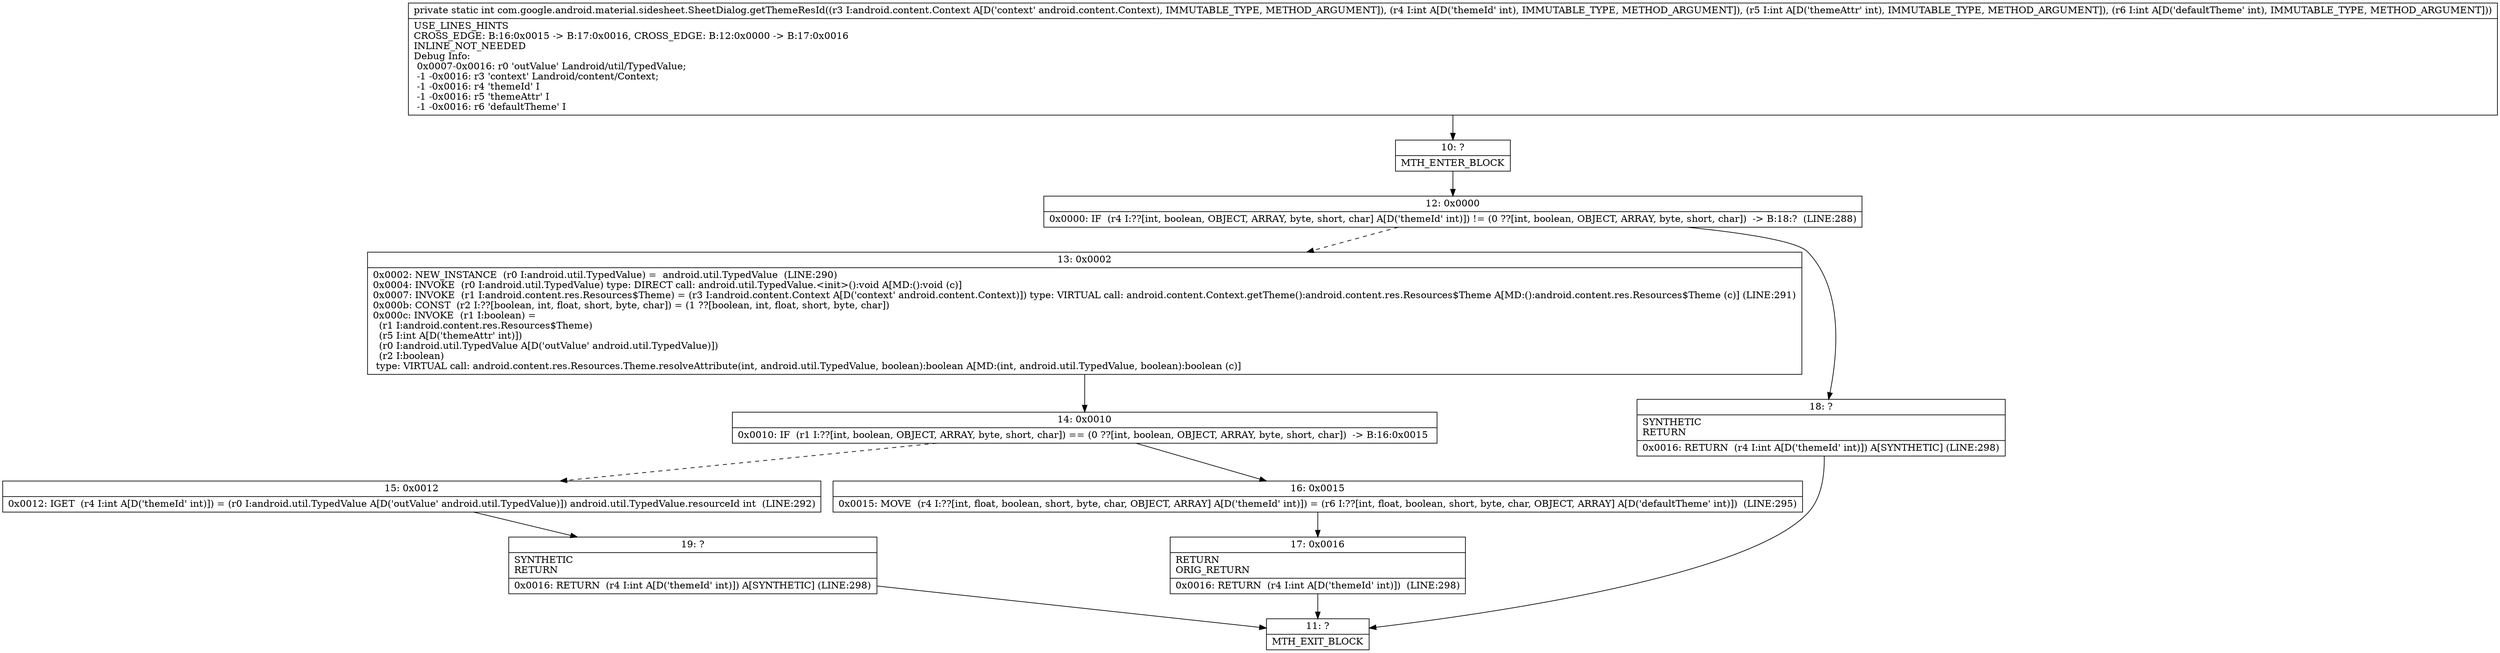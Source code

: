 digraph "CFG forcom.google.android.material.sidesheet.SheetDialog.getThemeResId(Landroid\/content\/Context;III)I" {
Node_10 [shape=record,label="{10\:\ ?|MTH_ENTER_BLOCK\l}"];
Node_12 [shape=record,label="{12\:\ 0x0000|0x0000: IF  (r4 I:??[int, boolean, OBJECT, ARRAY, byte, short, char] A[D('themeId' int)]) != (0 ??[int, boolean, OBJECT, ARRAY, byte, short, char])  \-\> B:18:?  (LINE:288)\l}"];
Node_13 [shape=record,label="{13\:\ 0x0002|0x0002: NEW_INSTANCE  (r0 I:android.util.TypedValue) =  android.util.TypedValue  (LINE:290)\l0x0004: INVOKE  (r0 I:android.util.TypedValue) type: DIRECT call: android.util.TypedValue.\<init\>():void A[MD:():void (c)]\l0x0007: INVOKE  (r1 I:android.content.res.Resources$Theme) = (r3 I:android.content.Context A[D('context' android.content.Context)]) type: VIRTUAL call: android.content.Context.getTheme():android.content.res.Resources$Theme A[MD:():android.content.res.Resources$Theme (c)] (LINE:291)\l0x000b: CONST  (r2 I:??[boolean, int, float, short, byte, char]) = (1 ??[boolean, int, float, short, byte, char]) \l0x000c: INVOKE  (r1 I:boolean) = \l  (r1 I:android.content.res.Resources$Theme)\l  (r5 I:int A[D('themeAttr' int)])\l  (r0 I:android.util.TypedValue A[D('outValue' android.util.TypedValue)])\l  (r2 I:boolean)\l type: VIRTUAL call: android.content.res.Resources.Theme.resolveAttribute(int, android.util.TypedValue, boolean):boolean A[MD:(int, android.util.TypedValue, boolean):boolean (c)]\l}"];
Node_14 [shape=record,label="{14\:\ 0x0010|0x0010: IF  (r1 I:??[int, boolean, OBJECT, ARRAY, byte, short, char]) == (0 ??[int, boolean, OBJECT, ARRAY, byte, short, char])  \-\> B:16:0x0015 \l}"];
Node_15 [shape=record,label="{15\:\ 0x0012|0x0012: IGET  (r4 I:int A[D('themeId' int)]) = (r0 I:android.util.TypedValue A[D('outValue' android.util.TypedValue)]) android.util.TypedValue.resourceId int  (LINE:292)\l}"];
Node_19 [shape=record,label="{19\:\ ?|SYNTHETIC\lRETURN\l|0x0016: RETURN  (r4 I:int A[D('themeId' int)]) A[SYNTHETIC] (LINE:298)\l}"];
Node_11 [shape=record,label="{11\:\ ?|MTH_EXIT_BLOCK\l}"];
Node_16 [shape=record,label="{16\:\ 0x0015|0x0015: MOVE  (r4 I:??[int, float, boolean, short, byte, char, OBJECT, ARRAY] A[D('themeId' int)]) = (r6 I:??[int, float, boolean, short, byte, char, OBJECT, ARRAY] A[D('defaultTheme' int)])  (LINE:295)\l}"];
Node_17 [shape=record,label="{17\:\ 0x0016|RETURN\lORIG_RETURN\l|0x0016: RETURN  (r4 I:int A[D('themeId' int)])  (LINE:298)\l}"];
Node_18 [shape=record,label="{18\:\ ?|SYNTHETIC\lRETURN\l|0x0016: RETURN  (r4 I:int A[D('themeId' int)]) A[SYNTHETIC] (LINE:298)\l}"];
MethodNode[shape=record,label="{private static int com.google.android.material.sidesheet.SheetDialog.getThemeResId((r3 I:android.content.Context A[D('context' android.content.Context), IMMUTABLE_TYPE, METHOD_ARGUMENT]), (r4 I:int A[D('themeId' int), IMMUTABLE_TYPE, METHOD_ARGUMENT]), (r5 I:int A[D('themeAttr' int), IMMUTABLE_TYPE, METHOD_ARGUMENT]), (r6 I:int A[D('defaultTheme' int), IMMUTABLE_TYPE, METHOD_ARGUMENT]))  | USE_LINES_HINTS\lCROSS_EDGE: B:16:0x0015 \-\> B:17:0x0016, CROSS_EDGE: B:12:0x0000 \-\> B:17:0x0016\lINLINE_NOT_NEEDED\lDebug Info:\l  0x0007\-0x0016: r0 'outValue' Landroid\/util\/TypedValue;\l  \-1 \-0x0016: r3 'context' Landroid\/content\/Context;\l  \-1 \-0x0016: r4 'themeId' I\l  \-1 \-0x0016: r5 'themeAttr' I\l  \-1 \-0x0016: r6 'defaultTheme' I\l}"];
MethodNode -> Node_10;Node_10 -> Node_12;
Node_12 -> Node_13[style=dashed];
Node_12 -> Node_18;
Node_13 -> Node_14;
Node_14 -> Node_15[style=dashed];
Node_14 -> Node_16;
Node_15 -> Node_19;
Node_19 -> Node_11;
Node_16 -> Node_17;
Node_17 -> Node_11;
Node_18 -> Node_11;
}

